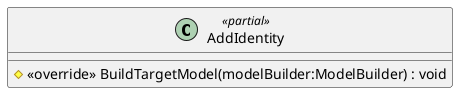@startuml
class AddIdentity <<partial>> {
    # <<override>> BuildTargetModel(modelBuilder:ModelBuilder) : void
}
@enduml
